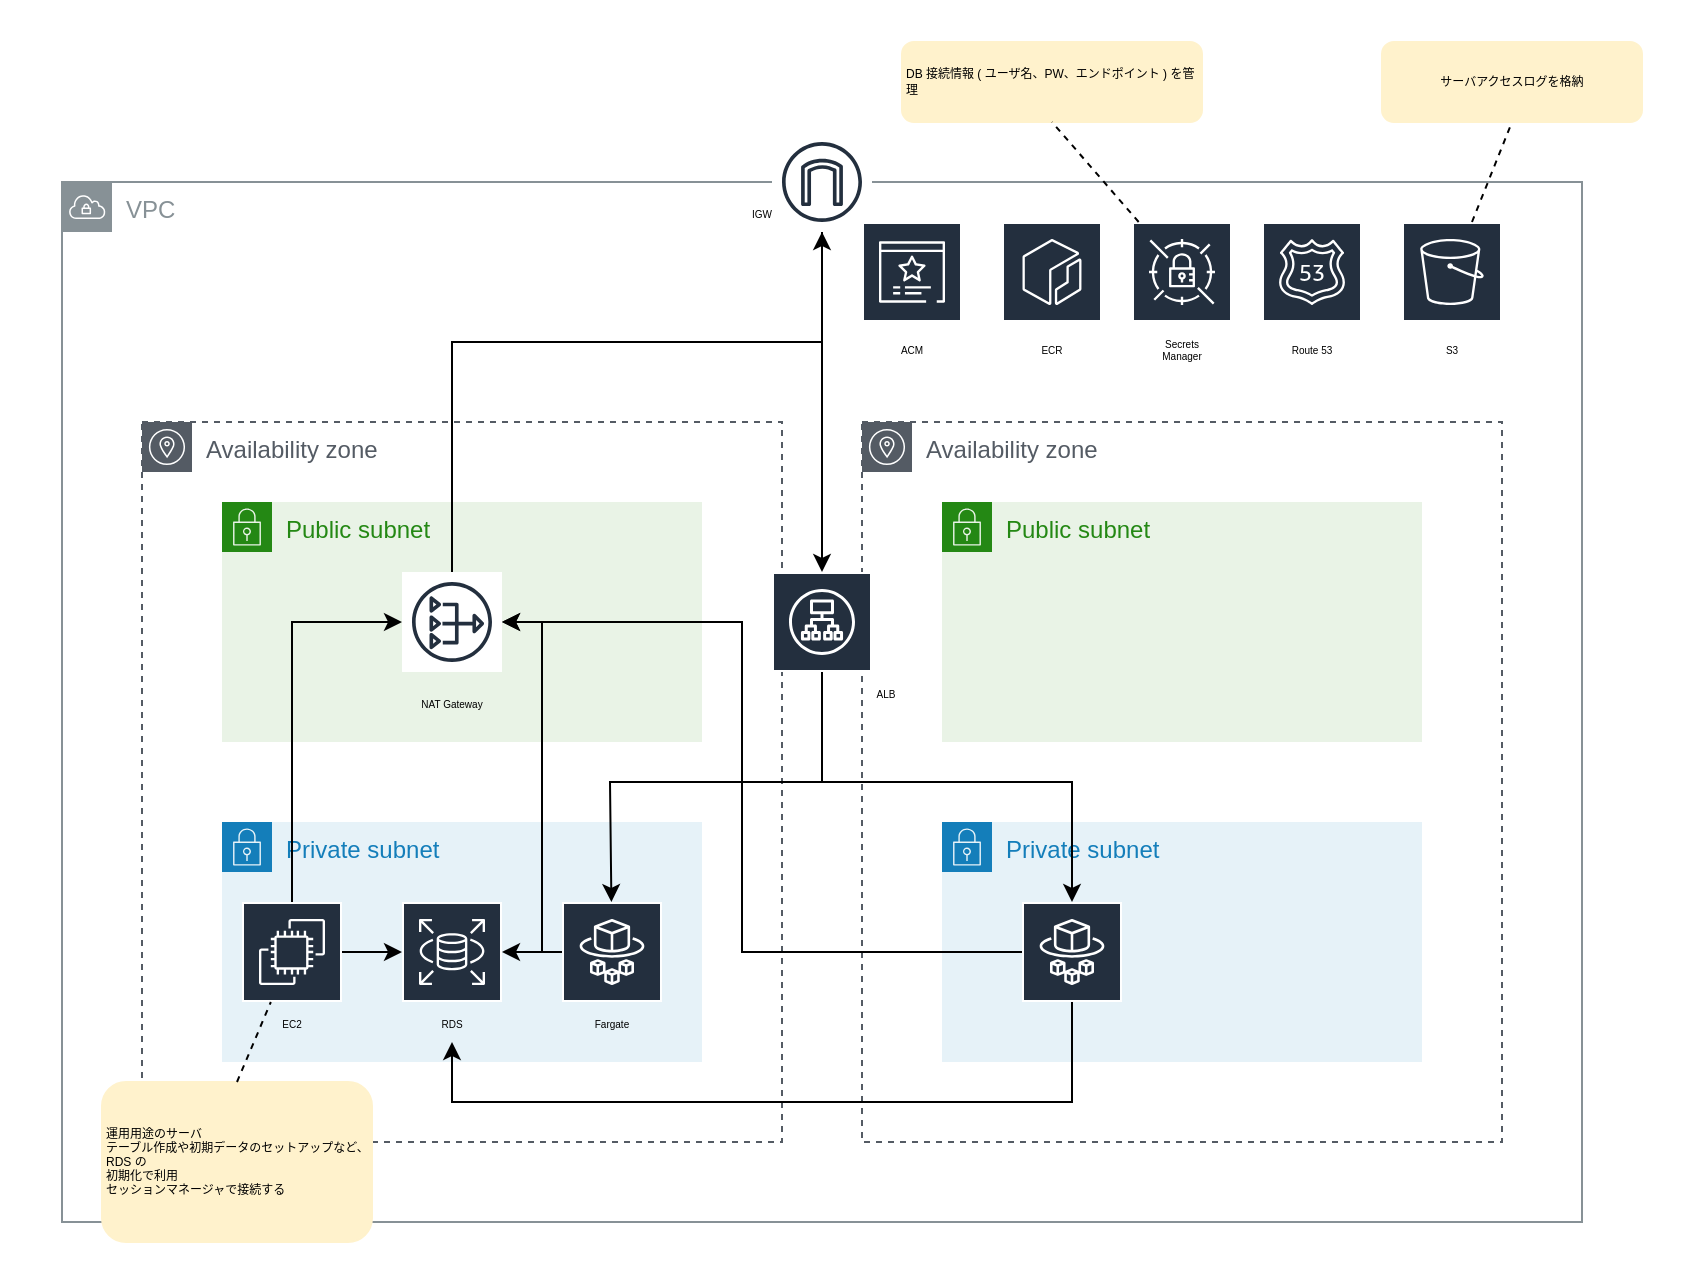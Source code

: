 <mxfile version="13.8.2" type="device"><diagram id="_FrQbQKAKefVrAW6Mlyb" name="System Configuration"><mxGraphModel dx="1111" dy="673" grid="1" gridSize="10" guides="1" tooltips="1" connect="1" arrows="1" fold="1" page="1" pageScale="1" pageWidth="827" pageHeight="1169" math="0" shadow="0"><root><mxCell id="0"/><mxCell id="1" parent="0"/><mxCell id="wO67FEgrZtHoCLlamsI0-7" value="" style="rounded=0;whiteSpace=wrap;html=1;strokeColor=#FFFFFF;" vertex="1" parent="1"><mxGeometry x="50" y="190" width="850" height="640" as="geometry"/></mxCell><mxCell id="qG-p0wxCdjjDbYgqt_8Q-1" value="VPC" style="outlineConnect=0;gradientColor=none;html=1;whiteSpace=wrap;fontSize=12;fontStyle=0;shape=mxgraph.aws4.group;grIcon=mxgraph.aws4.group_vpc;strokeColor=#879196;fillColor=none;verticalAlign=top;align=left;spacingLeft=30;fontColor=#879196;dashed=0;" parent="1" vertex="1"><mxGeometry x="80" y="280" width="760" height="520" as="geometry"/></mxCell><mxCell id="qG-p0wxCdjjDbYgqt_8Q-2" value="Availability zone" style="outlineConnect=0;gradientColor=none;html=1;whiteSpace=wrap;fontSize=12;fontStyle=0;shape=mxgraph.aws4.group;grIcon=mxgraph.aws4.group_availability_zone;strokeColor=#545B64;fillColor=none;verticalAlign=top;align=left;spacingLeft=30;fontColor=#545B64;dashed=1;" parent="1" vertex="1"><mxGeometry x="120" y="400" width="320" height="360" as="geometry"/></mxCell><mxCell id="qG-p0wxCdjjDbYgqt_8Q-3" value="Availability zone" style="outlineConnect=0;gradientColor=none;html=1;whiteSpace=wrap;fontSize=12;fontStyle=0;shape=mxgraph.aws4.group;grIcon=mxgraph.aws4.group_availability_zone;strokeColor=#545B64;fillColor=none;verticalAlign=top;align=left;spacingLeft=30;fontColor=#545B64;dashed=1;" parent="1" vertex="1"><mxGeometry x="480" y="400" width="320" height="360" as="geometry"/></mxCell><mxCell id="qG-p0wxCdjjDbYgqt_8Q-4" value="Public subnet" style="points=[[0,0],[0.25,0],[0.5,0],[0.75,0],[1,0],[1,0.25],[1,0.5],[1,0.75],[1,1],[0.75,1],[0.5,1],[0.25,1],[0,1],[0,0.75],[0,0.5],[0,0.25]];outlineConnect=0;gradientColor=none;html=1;whiteSpace=wrap;fontSize=12;fontStyle=0;shape=mxgraph.aws4.group;grIcon=mxgraph.aws4.group_security_group;grStroke=0;strokeColor=#248814;fillColor=#E9F3E6;verticalAlign=top;align=left;spacingLeft=30;fontColor=#248814;dashed=0;" parent="1" vertex="1"><mxGeometry x="160" y="440" width="240" height="120" as="geometry"/></mxCell><mxCell id="qG-p0wxCdjjDbYgqt_8Q-5" value="Private subnet" style="points=[[0,0],[0.25,0],[0.5,0],[0.75,0],[1,0],[1,0.25],[1,0.5],[1,0.75],[1,1],[0.75,1],[0.5,1],[0.25,1],[0,1],[0,0.75],[0,0.5],[0,0.25]];outlineConnect=0;gradientColor=none;html=1;whiteSpace=wrap;fontSize=12;fontStyle=0;shape=mxgraph.aws4.group;grIcon=mxgraph.aws4.group_security_group;grStroke=0;strokeColor=#147EBA;fillColor=#E6F2F8;verticalAlign=top;align=left;spacingLeft=30;fontColor=#147EBA;dashed=0;" parent="1" vertex="1"><mxGeometry x="160" y="600" width="240" height="120" as="geometry"/></mxCell><mxCell id="qG-p0wxCdjjDbYgqt_8Q-6" value="Public subnet" style="points=[[0,0],[0.25,0],[0.5,0],[0.75,0],[1,0],[1,0.25],[1,0.5],[1,0.75],[1,1],[0.75,1],[0.5,1],[0.25,1],[0,1],[0,0.75],[0,0.5],[0,0.25]];outlineConnect=0;gradientColor=none;html=1;whiteSpace=wrap;fontSize=12;fontStyle=0;shape=mxgraph.aws4.group;grIcon=mxgraph.aws4.group_security_group;grStroke=0;strokeColor=#248814;fillColor=#E9F3E6;verticalAlign=top;align=left;spacingLeft=30;fontColor=#248814;dashed=0;" parent="1" vertex="1"><mxGeometry x="520" y="440" width="240" height="120" as="geometry"/></mxCell><mxCell id="qG-p0wxCdjjDbYgqt_8Q-7" value="Private subnet" style="points=[[0,0],[0.25,0],[0.5,0],[0.75,0],[1,0],[1,0.25],[1,0.5],[1,0.75],[1,1],[0.75,1],[0.5,1],[0.25,1],[0,1],[0,0.75],[0,0.5],[0,0.25]];outlineConnect=0;gradientColor=none;html=1;whiteSpace=wrap;fontSize=12;fontStyle=0;shape=mxgraph.aws4.group;grIcon=mxgraph.aws4.group_security_group;grStroke=0;strokeColor=#147EBA;fillColor=#E6F2F8;verticalAlign=top;align=left;spacingLeft=30;fontColor=#147EBA;dashed=0;" parent="1" vertex="1"><mxGeometry x="520" y="600" width="240" height="120" as="geometry"/></mxCell><mxCell id="qG-p0wxCdjjDbYgqt_8Q-20" value="" style="outlineConnect=0;fontColor=#232F3E;gradientColor=none;strokeColor=#ffffff;fillColor=#232F3E;dashed=0;verticalLabelPosition=middle;verticalAlign=bottom;align=center;html=1;whiteSpace=wrap;fontSize=10;fontStyle=1;spacing=3;shape=mxgraph.aws4.productIcon;prIcon=mxgraph.aws4.ec2;" parent="1" vertex="1"><mxGeometry x="170" y="640" width="50" height="50" as="geometry"/></mxCell><mxCell id="qG-p0wxCdjjDbYgqt_8Q-21" value="" style="outlineConnect=0;fontColor=#232F3E;gradientColor=none;strokeColor=#ffffff;fillColor=#232F3E;dashed=0;verticalLabelPosition=middle;verticalAlign=bottom;align=center;html=1;whiteSpace=wrap;fontSize=10;fontStyle=1;spacing=3;shape=mxgraph.aws4.productIcon;prIcon=mxgraph.aws4.rds;" parent="1" vertex="1"><mxGeometry x="250" y="640" width="50" height="50" as="geometry"/></mxCell><mxCell id="qG-p0wxCdjjDbYgqt_8Q-22" value="" style="outlineConnect=0;fontColor=#232F3E;gradientColor=none;strokeColor=#ffffff;fillColor=#232F3E;dashed=0;verticalLabelPosition=middle;verticalAlign=bottom;align=center;html=1;whiteSpace=wrap;fontSize=10;fontStyle=1;spacing=3;shape=mxgraph.aws4.productIcon;prIcon=mxgraph.aws4.fargate;" parent="1" vertex="1"><mxGeometry x="330" y="640" width="50" height="50" as="geometry"/></mxCell><mxCell id="qG-p0wxCdjjDbYgqt_8Q-23" value="" style="outlineConnect=0;fontColor=#232F3E;gradientColor=none;strokeColor=#ffffff;fillColor=#232F3E;dashed=0;verticalLabelPosition=middle;verticalAlign=bottom;align=center;html=1;whiteSpace=wrap;fontSize=10;fontStyle=1;spacing=3;shape=mxgraph.aws4.productIcon;prIcon=mxgraph.aws4.application_load_balancer;" parent="1" vertex="1"><mxGeometry x="435" y="475" width="50" height="50" as="geometry"/></mxCell><mxCell id="qG-p0wxCdjjDbYgqt_8Q-24" value="" style="outlineConnect=0;fontColor=#232F3E;gradientColor=none;strokeColor=#232F3E;fillColor=#ffffff;dashed=0;verticalLabelPosition=bottom;verticalAlign=top;align=center;html=1;fontSize=12;fontStyle=0;aspect=fixed;shape=mxgraph.aws4.resourceIcon;resIcon=mxgraph.aws4.nat_gateway;" parent="1" vertex="1"><mxGeometry x="250" y="475" width="50" height="50" as="geometry"/></mxCell><mxCell id="qG-p0wxCdjjDbYgqt_8Q-25" value="" style="outlineConnect=0;fontColor=#232F3E;gradientColor=none;strokeColor=#232F3E;fillColor=#ffffff;dashed=0;verticalLabelPosition=bottom;verticalAlign=top;align=center;html=1;fontSize=12;fontStyle=0;aspect=fixed;shape=mxgraph.aws4.resourceIcon;resIcon=mxgraph.aws4.internet_gateway;" parent="1" vertex="1"><mxGeometry x="435" y="255" width="50" height="50" as="geometry"/></mxCell><mxCell id="qG-p0wxCdjjDbYgqt_8Q-26" value="" style="endArrow=classic;html=1;" parent="1" source="qG-p0wxCdjjDbYgqt_8Q-22" target="qG-p0wxCdjjDbYgqt_8Q-21" edge="1"><mxGeometry width="50" height="50" relative="1" as="geometry"><mxPoint x="410" y="530" as="sourcePoint"/><mxPoint x="460" y="480" as="targetPoint"/></mxGeometry></mxCell><mxCell id="qG-p0wxCdjjDbYgqt_8Q-27" value="" style="endArrow=classic;html=1;" parent="1" source="qG-p0wxCdjjDbYgqt_8Q-20" target="qG-p0wxCdjjDbYgqt_8Q-21" edge="1"><mxGeometry width="50" height="50" relative="1" as="geometry"><mxPoint x="410" y="520" as="sourcePoint"/><mxPoint x="460" y="470" as="targetPoint"/></mxGeometry></mxCell><mxCell id="qG-p0wxCdjjDbYgqt_8Q-28" value="" style="endArrow=classic;html=1;rounded=0;" parent="1" source="qG-p0wxCdjjDbYgqt_8Q-20" target="qG-p0wxCdjjDbYgqt_8Q-24" edge="1"><mxGeometry width="50" height="50" relative="1" as="geometry"><mxPoint x="410" y="520" as="sourcePoint"/><mxPoint x="460" y="470" as="targetPoint"/><Array as="points"><mxPoint x="195" y="500"/></Array></mxGeometry></mxCell><mxCell id="wO67FEgrZtHoCLlamsI0-5" style="edgeStyle=orthogonalEdgeStyle;rounded=0;orthogonalLoop=1;jettySize=auto;html=1;endSize=6;strokeColor=#000000;" edge="1" parent="1" source="qG-p0wxCdjjDbYgqt_8Q-30" target="qG-p0wxCdjjDbYgqt_8Q-24"><mxGeometry relative="1" as="geometry"><Array as="points"><mxPoint x="420" y="665"/><mxPoint x="420" y="500"/></Array></mxGeometry></mxCell><mxCell id="qG-p0wxCdjjDbYgqt_8Q-30" value="" style="outlineConnect=0;fontColor=#232F3E;gradientColor=none;strokeColor=#ffffff;fillColor=#232F3E;dashed=0;verticalLabelPosition=middle;verticalAlign=bottom;align=center;html=1;whiteSpace=wrap;fontSize=10;fontStyle=1;spacing=3;shape=mxgraph.aws4.productIcon;prIcon=mxgraph.aws4.fargate;" parent="1" vertex="1"><mxGeometry x="560" y="640" width="50" height="50" as="geometry"/></mxCell><mxCell id="qG-p0wxCdjjDbYgqt_8Q-32" value="" style="endArrow=classic;html=1;rounded=0;" parent="1" source="qG-p0wxCdjjDbYgqt_8Q-23" target="qG-p0wxCdjjDbYgqt_8Q-30" edge="1"><mxGeometry width="50" height="50" relative="1" as="geometry"><mxPoint x="460" y="530" as="sourcePoint"/><mxPoint x="460" y="510" as="targetPoint"/><Array as="points"><mxPoint x="460" y="580"/><mxPoint x="585" y="580"/></Array></mxGeometry></mxCell><mxCell id="qG-p0wxCdjjDbYgqt_8Q-35" value="" style="endArrow=classic;html=1;rounded=0;" parent="1" source="qG-p0wxCdjjDbYgqt_8Q-24" target="qG-p0wxCdjjDbYgqt_8Q-25" edge="1"><mxGeometry width="50" height="50" relative="1" as="geometry"><mxPoint x="410" y="470" as="sourcePoint"/><mxPoint x="460" y="420" as="targetPoint"/><Array as="points"><mxPoint x="275" y="360"/><mxPoint x="460" y="360"/></Array></mxGeometry></mxCell><mxCell id="qG-p0wxCdjjDbYgqt_8Q-37" value="" style="endArrow=classic;html=1;" parent="1" source="qG-p0wxCdjjDbYgqt_8Q-25" target="qG-p0wxCdjjDbYgqt_8Q-23" edge="1"><mxGeometry width="50" height="50" relative="1" as="geometry"><mxPoint x="410" y="470" as="sourcePoint"/><mxPoint x="460" y="420" as="targetPoint"/></mxGeometry></mxCell><mxCell id="qG-p0wxCdjjDbYgqt_8Q-38" value="" style="outlineConnect=0;fontColor=#232F3E;gradientColor=none;strokeColor=#ffffff;fillColor=#232F3E;dashed=0;verticalLabelPosition=middle;verticalAlign=bottom;align=center;html=1;whiteSpace=wrap;fontSize=10;fontStyle=1;spacing=3;shape=mxgraph.aws4.productIcon;prIcon=mxgraph.aws4.ecr;" parent="1" vertex="1"><mxGeometry x="550" y="300" width="50" height="50" as="geometry"/></mxCell><mxCell id="qG-p0wxCdjjDbYgqt_8Q-39" value="" style="outlineConnect=0;fontColor=#232F3E;gradientColor=none;strokeColor=#ffffff;fillColor=#232F3E;dashed=0;verticalLabelPosition=middle;verticalAlign=bottom;align=center;html=1;whiteSpace=wrap;fontSize=10;fontStyle=1;spacing=3;shape=mxgraph.aws4.productIcon;prIcon=mxgraph.aws4.secrets_manager;" parent="1" vertex="1"><mxGeometry x="615" y="300" width="50" height="50" as="geometry"/></mxCell><mxCell id="qG-p0wxCdjjDbYgqt_8Q-40" value="" style="outlineConnect=0;fontColor=#232F3E;gradientColor=none;strokeColor=#ffffff;fillColor=#232F3E;dashed=0;verticalLabelPosition=middle;verticalAlign=bottom;align=center;html=1;whiteSpace=wrap;fontSize=10;fontStyle=1;spacing=3;shape=mxgraph.aws4.productIcon;prIcon=mxgraph.aws4.route_53;" parent="1" vertex="1"><mxGeometry x="680" y="300" width="50" height="50" as="geometry"/></mxCell><mxCell id="qG-p0wxCdjjDbYgqt_8Q-41" value="" style="outlineConnect=0;fontColor=#232F3E;gradientColor=none;strokeColor=#ffffff;fillColor=#232F3E;dashed=0;verticalLabelPosition=middle;verticalAlign=bottom;align=center;html=1;whiteSpace=wrap;fontSize=10;fontStyle=1;spacing=3;shape=mxgraph.aws4.productIcon;prIcon=mxgraph.aws4.s3;" parent="1" vertex="1"><mxGeometry x="750" y="300" width="50" height="50" as="geometry"/></mxCell><mxCell id="qG-p0wxCdjjDbYgqt_8Q-43" value="Fargate" style="text;html=1;strokeColor=none;fillColor=none;align=center;verticalAlign=middle;whiteSpace=wrap;rounded=0;fontSize=5;" parent="1" vertex="1"><mxGeometry x="335" y="690" width="40" height="20" as="geometry"/></mxCell><mxCell id="qG-p0wxCdjjDbYgqt_8Q-45" value="EC2" style="text;html=1;strokeColor=none;fillColor=none;align=center;verticalAlign=middle;whiteSpace=wrap;rounded=0;fontSize=5;" parent="1" vertex="1"><mxGeometry x="175" y="690" width="40" height="20" as="geometry"/></mxCell><mxCell id="qG-p0wxCdjjDbYgqt_8Q-46" value="NAT Gateway" style="text;html=1;strokeColor=none;fillColor=none;align=center;verticalAlign=middle;whiteSpace=wrap;rounded=0;fontSize=5;" parent="1" vertex="1"><mxGeometry x="255" y="530" width="40" height="20" as="geometry"/></mxCell><mxCell id="qG-p0wxCdjjDbYgqt_8Q-47" value="ALB" style="text;html=1;strokeColor=none;fillColor=none;align=center;verticalAlign=middle;whiteSpace=wrap;rounded=0;fontSize=5;" parent="1" vertex="1"><mxGeometry x="472" y="525" width="40" height="20" as="geometry"/></mxCell><mxCell id="qG-p0wxCdjjDbYgqt_8Q-48" value="ECR" style="text;html=1;strokeColor=none;fillColor=none;align=center;verticalAlign=middle;whiteSpace=wrap;rounded=0;fontSize=5;" parent="1" vertex="1"><mxGeometry x="555" y="353" width="40" height="20" as="geometry"/></mxCell><mxCell id="qG-p0wxCdjjDbYgqt_8Q-49" value="Secrets Manager" style="text;html=1;strokeColor=none;fillColor=none;align=center;verticalAlign=middle;whiteSpace=wrap;rounded=0;fontSize=5;" parent="1" vertex="1"><mxGeometry x="620" y="353" width="40" height="20" as="geometry"/></mxCell><mxCell id="qG-p0wxCdjjDbYgqt_8Q-50" value="Route 53" style="text;html=1;strokeColor=none;fillColor=none;align=center;verticalAlign=middle;whiteSpace=wrap;rounded=0;fontSize=5;" parent="1" vertex="1"><mxGeometry x="685" y="353" width="40" height="20" as="geometry"/></mxCell><mxCell id="qG-p0wxCdjjDbYgqt_8Q-51" value="S3" style="text;html=1;strokeColor=none;fillColor=none;align=center;verticalAlign=middle;whiteSpace=wrap;rounded=0;fontSize=5;" parent="1" vertex="1"><mxGeometry x="755" y="353" width="40" height="20" as="geometry"/></mxCell><mxCell id="qG-p0wxCdjjDbYgqt_8Q-52" value="IGW" style="text;html=1;strokeColor=none;fillColor=none;align=center;verticalAlign=middle;whiteSpace=wrap;rounded=0;fontSize=5;" parent="1" vertex="1"><mxGeometry x="410" y="285" width="40" height="20" as="geometry"/></mxCell><mxCell id="qG-p0wxCdjjDbYgqt_8Q-53" value="&lt;span style=&quot;font-size: 6px&quot;&gt;運用用途のサーバ&lt;br&gt;テーブル作成や初期データのセットアップなど、RDS の&lt;br&gt;初期化で利用&lt;br&gt;セッションマネージャで接続する&lt;br&gt;&lt;/span&gt;" style="rounded=1;whiteSpace=wrap;html=1;fontSize=5;align=left;fillColor=#fff2cc;strokeColor=#FFF2CC;" parent="1" vertex="1"><mxGeometry x="100" y="730" width="135" height="80" as="geometry"/></mxCell><mxCell id="qG-p0wxCdjjDbYgqt_8Q-54" value="" style="endArrow=none;dashed=1;html=1;fontSize=5;exitX=0.5;exitY=0;exitDx=0;exitDy=0;" parent="1" source="qG-p0wxCdjjDbYgqt_8Q-53" target="qG-p0wxCdjjDbYgqt_8Q-20" edge="1"><mxGeometry width="50" height="50" relative="1" as="geometry"><mxPoint x="410" y="620" as="sourcePoint"/><mxPoint x="460" y="570" as="targetPoint"/></mxGeometry></mxCell><mxCell id="qG-p0wxCdjjDbYgqt_8Q-55" value="&lt;span style=&quot;font-size: 6px&quot;&gt;DB 接続情報 ( ユーザ名、PW、エンドポイント ) を管理&lt;br&gt;&lt;/span&gt;" style="rounded=1;whiteSpace=wrap;html=1;fontSize=5;align=left;fillColor=#fff2cc;strokeColor=#FFF2CC;" parent="1" vertex="1"><mxGeometry x="500" y="210" width="150" height="40" as="geometry"/></mxCell><mxCell id="qG-p0wxCdjjDbYgqt_8Q-56" value="" style="endArrow=none;dashed=1;html=1;fontSize=5;entryX=0.5;entryY=1;entryDx=0;entryDy=0;" parent="1" source="qG-p0wxCdjjDbYgqt_8Q-39" target="qG-p0wxCdjjDbYgqt_8Q-55" edge="1"><mxGeometry width="50" height="50" relative="1" as="geometry"><mxPoint x="410" y="430" as="sourcePoint"/><mxPoint x="460" y="380" as="targetPoint"/></mxGeometry></mxCell><mxCell id="qG-p0wxCdjjDbYgqt_8Q-57" value="&lt;div style=&quot;&quot;&gt;&lt;span style=&quot;font-size: 6px&quot;&gt;サーバアクセスログを格納&lt;/span&gt;&lt;/div&gt;" style="rounded=1;whiteSpace=wrap;html=1;fontSize=5;align=center;fillColor=#fff2cc;strokeColor=#FFF2CC;" parent="1" vertex="1"><mxGeometry x="740" y="210" width="130" height="40" as="geometry"/></mxCell><mxCell id="qG-p0wxCdjjDbYgqt_8Q-58" value="" style="endArrow=none;dashed=1;html=1;fontSize=5;entryX=0.5;entryY=1;entryDx=0;entryDy=0;" parent="1" source="qG-p0wxCdjjDbYgqt_8Q-41" target="qG-p0wxCdjjDbYgqt_8Q-57" edge="1"><mxGeometry width="50" height="50" relative="1" as="geometry"><mxPoint x="430" y="480" as="sourcePoint"/><mxPoint x="480" y="430" as="targetPoint"/></mxGeometry></mxCell><mxCell id="qG-p0wxCdjjDbYgqt_8Q-59" value="" style="endArrow=classic;html=1;fontSize=5;rounded=0;" parent="1" source="qG-p0wxCdjjDbYgqt_8Q-23" target="qG-p0wxCdjjDbYgqt_8Q-22" edge="1"><mxGeometry width="50" height="50" relative="1" as="geometry"><mxPoint x="360" y="540" as="sourcePoint"/><mxPoint x="410" y="490" as="targetPoint"/><Array as="points"><mxPoint x="460" y="580"/><mxPoint x="354" y="580"/></Array></mxGeometry></mxCell><mxCell id="qG-p0wxCdjjDbYgqt_8Q-60" value="" style="endArrow=classic;html=1;fontSize=5;rounded=0;" parent="1" source="qG-p0wxCdjjDbYgqt_8Q-22" target="qG-p0wxCdjjDbYgqt_8Q-24" edge="1"><mxGeometry width="50" height="50" relative="1" as="geometry"><mxPoint x="360" y="570" as="sourcePoint"/><mxPoint x="410" y="520" as="targetPoint"/><Array as="points"><mxPoint x="320" y="665"/><mxPoint x="320" y="500"/></Array></mxGeometry></mxCell><mxCell id="qG-p0wxCdjjDbYgqt_8Q-61" value="" style="outlineConnect=0;fontColor=#232F3E;gradientColor=none;strokeColor=#ffffff;fillColor=#232F3E;dashed=0;verticalLabelPosition=middle;verticalAlign=bottom;align=center;html=1;whiteSpace=wrap;fontSize=10;fontStyle=1;spacing=3;shape=mxgraph.aws4.productIcon;prIcon=mxgraph.aws4.certificate_manager_3;" parent="1" vertex="1"><mxGeometry x="480" y="300" width="50" height="50" as="geometry"/></mxCell><mxCell id="qG-p0wxCdjjDbYgqt_8Q-62" value="ACM" style="text;html=1;strokeColor=none;fillColor=none;align=center;verticalAlign=middle;whiteSpace=wrap;rounded=0;fontSize=5;" parent="1" vertex="1"><mxGeometry x="485" y="353" width="40" height="20" as="geometry"/></mxCell><mxCell id="wO67FEgrZtHoCLlamsI0-1" value="" style="endArrow=classic;html=1;strokeColor=#000000;rounded=0;" edge="1" parent="1" source="qG-p0wxCdjjDbYgqt_8Q-44" target="qG-p0wxCdjjDbYgqt_8Q-21"><mxGeometry width="50" height="50" relative="1" as="geometry"><mxPoint x="380" y="540" as="sourcePoint"/><mxPoint x="430" y="490" as="targetPoint"/><Array as="points"/></mxGeometry></mxCell><mxCell id="qG-p0wxCdjjDbYgqt_8Q-44" value="RDS" style="text;html=1;strokeColor=none;fillColor=none;align=center;verticalAlign=middle;whiteSpace=wrap;rounded=0;fontSize=5;" parent="1" vertex="1"><mxGeometry x="255" y="690" width="40" height="20" as="geometry"/></mxCell><mxCell id="wO67FEgrZtHoCLlamsI0-2" value="" style="endArrow=classic;html=1;strokeColor=#000000;rounded=0;" edge="1" parent="1" source="qG-p0wxCdjjDbYgqt_8Q-30" target="qG-p0wxCdjjDbYgqt_8Q-44"><mxGeometry width="50" height="50" relative="1" as="geometry"><mxPoint x="585" y="690" as="sourcePoint"/><mxPoint x="275" y="690" as="targetPoint"/><Array as="points"><mxPoint x="585" y="740"/><mxPoint x="275" y="740"/></Array></mxGeometry></mxCell></root></mxGraphModel></diagram></mxfile>